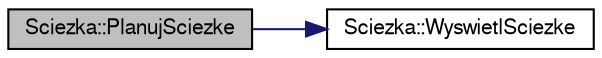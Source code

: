 digraph "Sciezka::PlanujSciezke"
{
 // LATEX_PDF_SIZE
  edge [fontname="FreeSans",fontsize="10",labelfontname="FreeSans",labelfontsize="10"];
  node [fontname="FreeSans",fontsize="10",shape=record];
  rankdir="LR";
  Node1 [label="Sciezka::PlanujSciezke",height=0.2,width=0.4,color="black", fillcolor="grey75", style="filled", fontcolor="black",tooltip="Metody odpowiedzialne za wizualizacje."];
  Node1 -> Node2 [color="midnightblue",fontsize="10",style="solid",fontname="FreeSans"];
  Node2 [label="Sciezka::WyswietlSciezke",height=0.2,width=0.4,color="black", fillcolor="white", style="filled",URL="$a00166.html#a040abafcd373b0fb3c0e8c59c7658db6",tooltip="Metoda zapisujaca wspolrzedne sciezki do pliku."];
}
